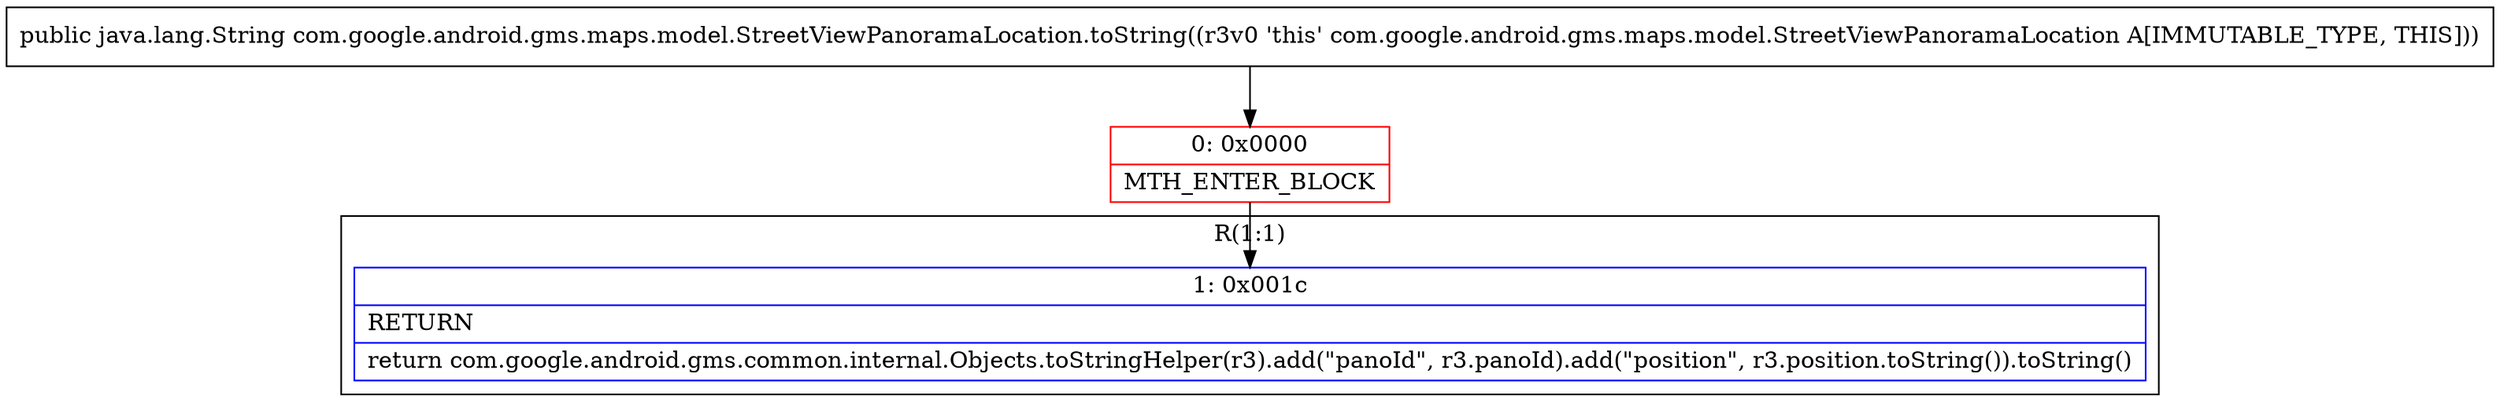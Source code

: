 digraph "CFG forcom.google.android.gms.maps.model.StreetViewPanoramaLocation.toString()Ljava\/lang\/String;" {
subgraph cluster_Region_717858611 {
label = "R(1:1)";
node [shape=record,color=blue];
Node_1 [shape=record,label="{1\:\ 0x001c|RETURN\l|return com.google.android.gms.common.internal.Objects.toStringHelper(r3).add(\"panoId\", r3.panoId).add(\"position\", r3.position.toString()).toString()\l}"];
}
Node_0 [shape=record,color=red,label="{0\:\ 0x0000|MTH_ENTER_BLOCK\l}"];
MethodNode[shape=record,label="{public java.lang.String com.google.android.gms.maps.model.StreetViewPanoramaLocation.toString((r3v0 'this' com.google.android.gms.maps.model.StreetViewPanoramaLocation A[IMMUTABLE_TYPE, THIS])) }"];
MethodNode -> Node_0;
Node_0 -> Node_1;
}

